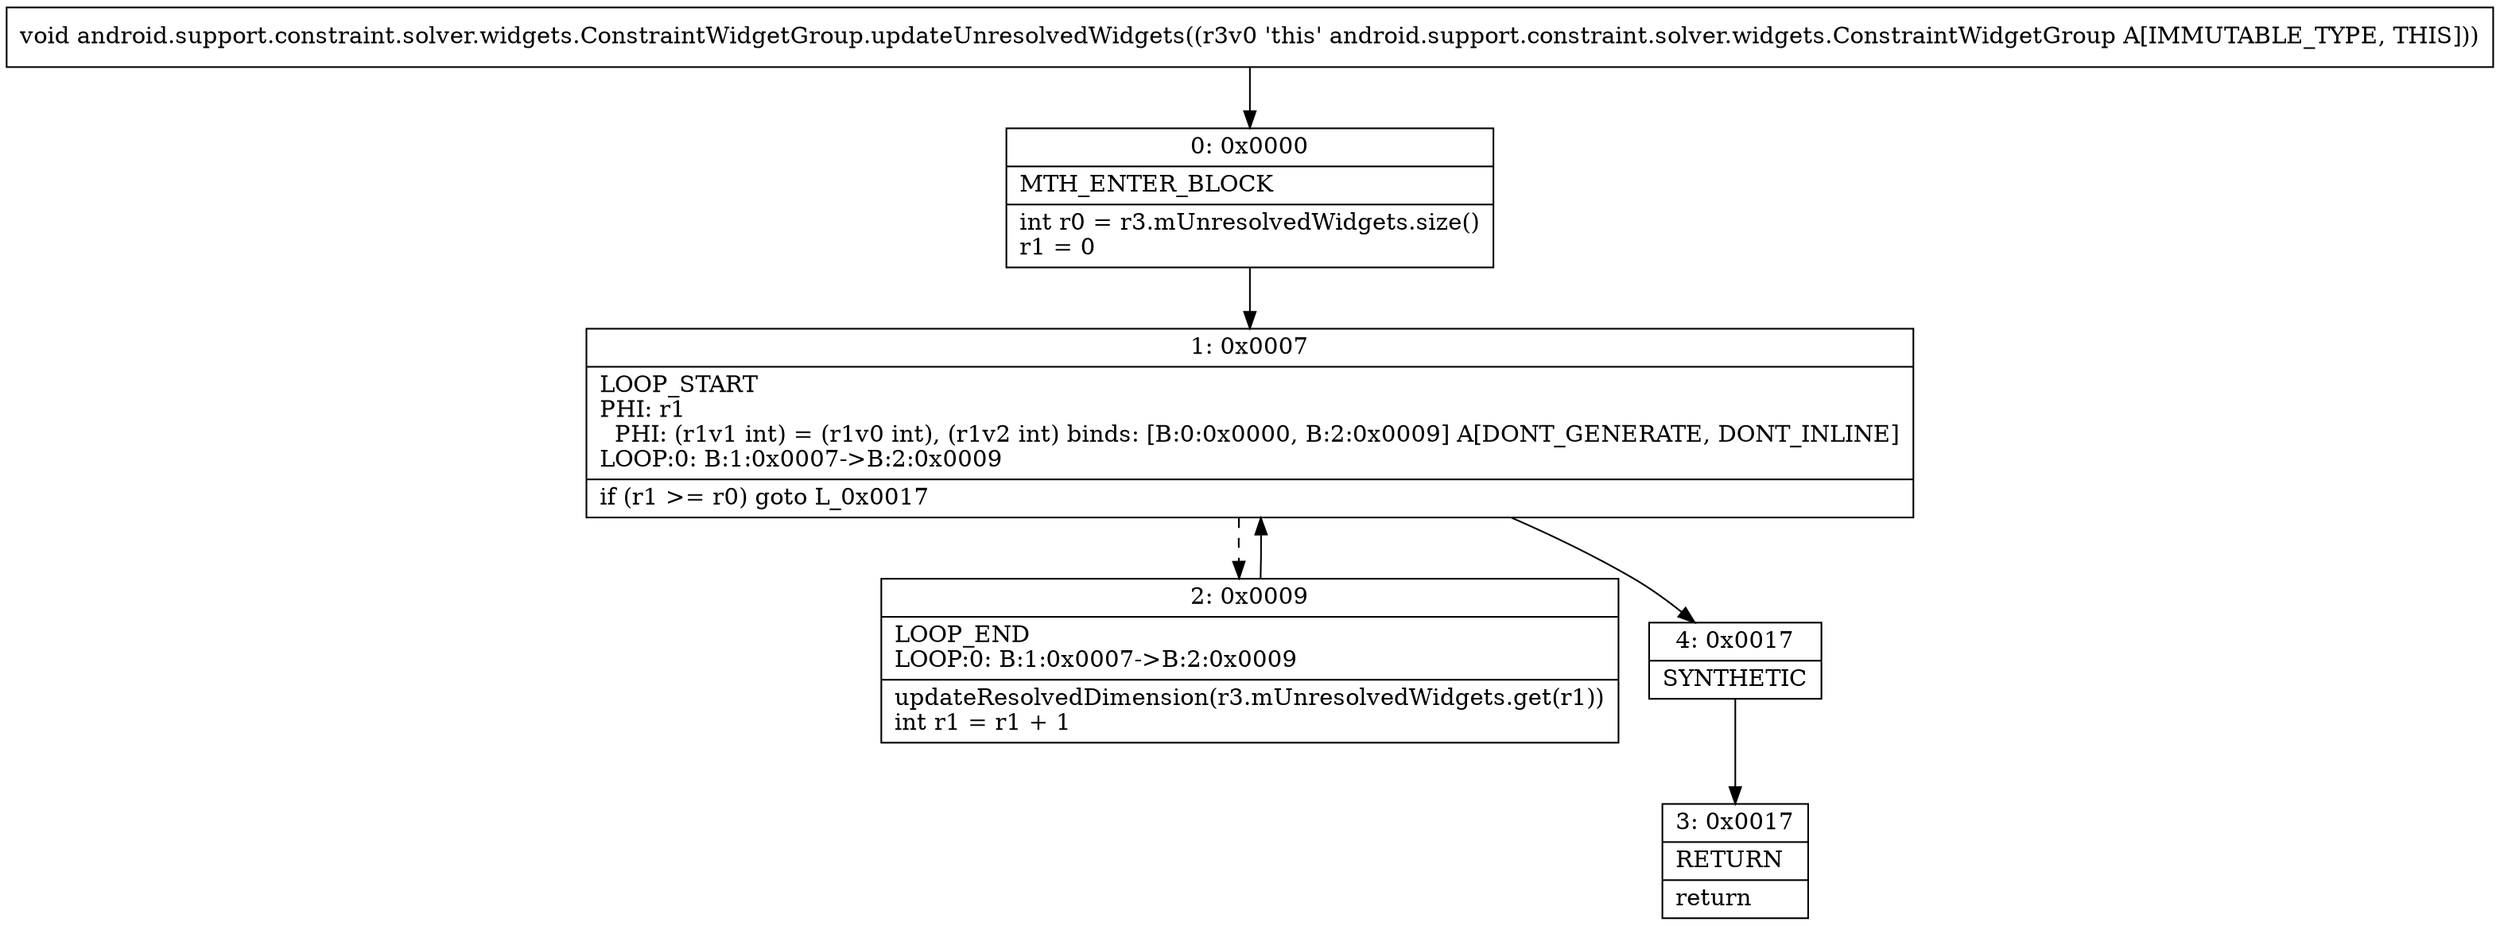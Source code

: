 digraph "CFG forandroid.support.constraint.solver.widgets.ConstraintWidgetGroup.updateUnresolvedWidgets()V" {
Node_0 [shape=record,label="{0\:\ 0x0000|MTH_ENTER_BLOCK\l|int r0 = r3.mUnresolvedWidgets.size()\lr1 = 0\l}"];
Node_1 [shape=record,label="{1\:\ 0x0007|LOOP_START\lPHI: r1 \l  PHI: (r1v1 int) = (r1v0 int), (r1v2 int) binds: [B:0:0x0000, B:2:0x0009] A[DONT_GENERATE, DONT_INLINE]\lLOOP:0: B:1:0x0007\-\>B:2:0x0009\l|if (r1 \>= r0) goto L_0x0017\l}"];
Node_2 [shape=record,label="{2\:\ 0x0009|LOOP_END\lLOOP:0: B:1:0x0007\-\>B:2:0x0009\l|updateResolvedDimension(r3.mUnresolvedWidgets.get(r1))\lint r1 = r1 + 1\l}"];
Node_3 [shape=record,label="{3\:\ 0x0017|RETURN\l|return\l}"];
Node_4 [shape=record,label="{4\:\ 0x0017|SYNTHETIC\l}"];
MethodNode[shape=record,label="{void android.support.constraint.solver.widgets.ConstraintWidgetGroup.updateUnresolvedWidgets((r3v0 'this' android.support.constraint.solver.widgets.ConstraintWidgetGroup A[IMMUTABLE_TYPE, THIS])) }"];
MethodNode -> Node_0;
Node_0 -> Node_1;
Node_1 -> Node_2[style=dashed];
Node_1 -> Node_4;
Node_2 -> Node_1;
Node_4 -> Node_3;
}

